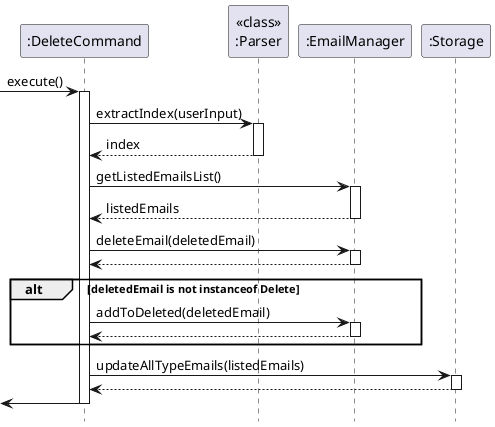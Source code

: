 @startuml
'https://plantuml.com/sequence-diagram

participant ":DeleteCommand" as DeleteCommand
participant "<<class>>\n:Parser" as Parser
participant ":EmailManager" as EmailManager
participant ":Storage" as Storage
hide footbox

[-> DeleteCommand: execute()
activate DeleteCommand

DeleteCommand -> Parser: extractIndex(userInput)
activate Parser
Parser --> DeleteCommand: index
deactivate Parser

DeleteCommand -> EmailManager: getListedEmailsList()
activate EmailManager
EmailManager --> DeleteCommand: listedEmails
deactivate EmailManager

DeleteCommand -> EmailManager: deleteEmail(deletedEmail)
activate EmailManager
EmailManager --> DeleteCommand:
deactivate EmailManager

alt deletedEmail is not instanceof Delete
DeleteCommand -> EmailManager: addToDeleted(deletedEmail)
activate EmailManager
EmailManager --> DeleteCommand:
deactivate EmailManager
end


DeleteCommand -> Storage: updateAllTypeEmails(listedEmails)
activate Storage
Storage --> DeleteCommand:
deactivate Storage

[<- DeleteCommand
deactivate DeleteCommand

@enduml